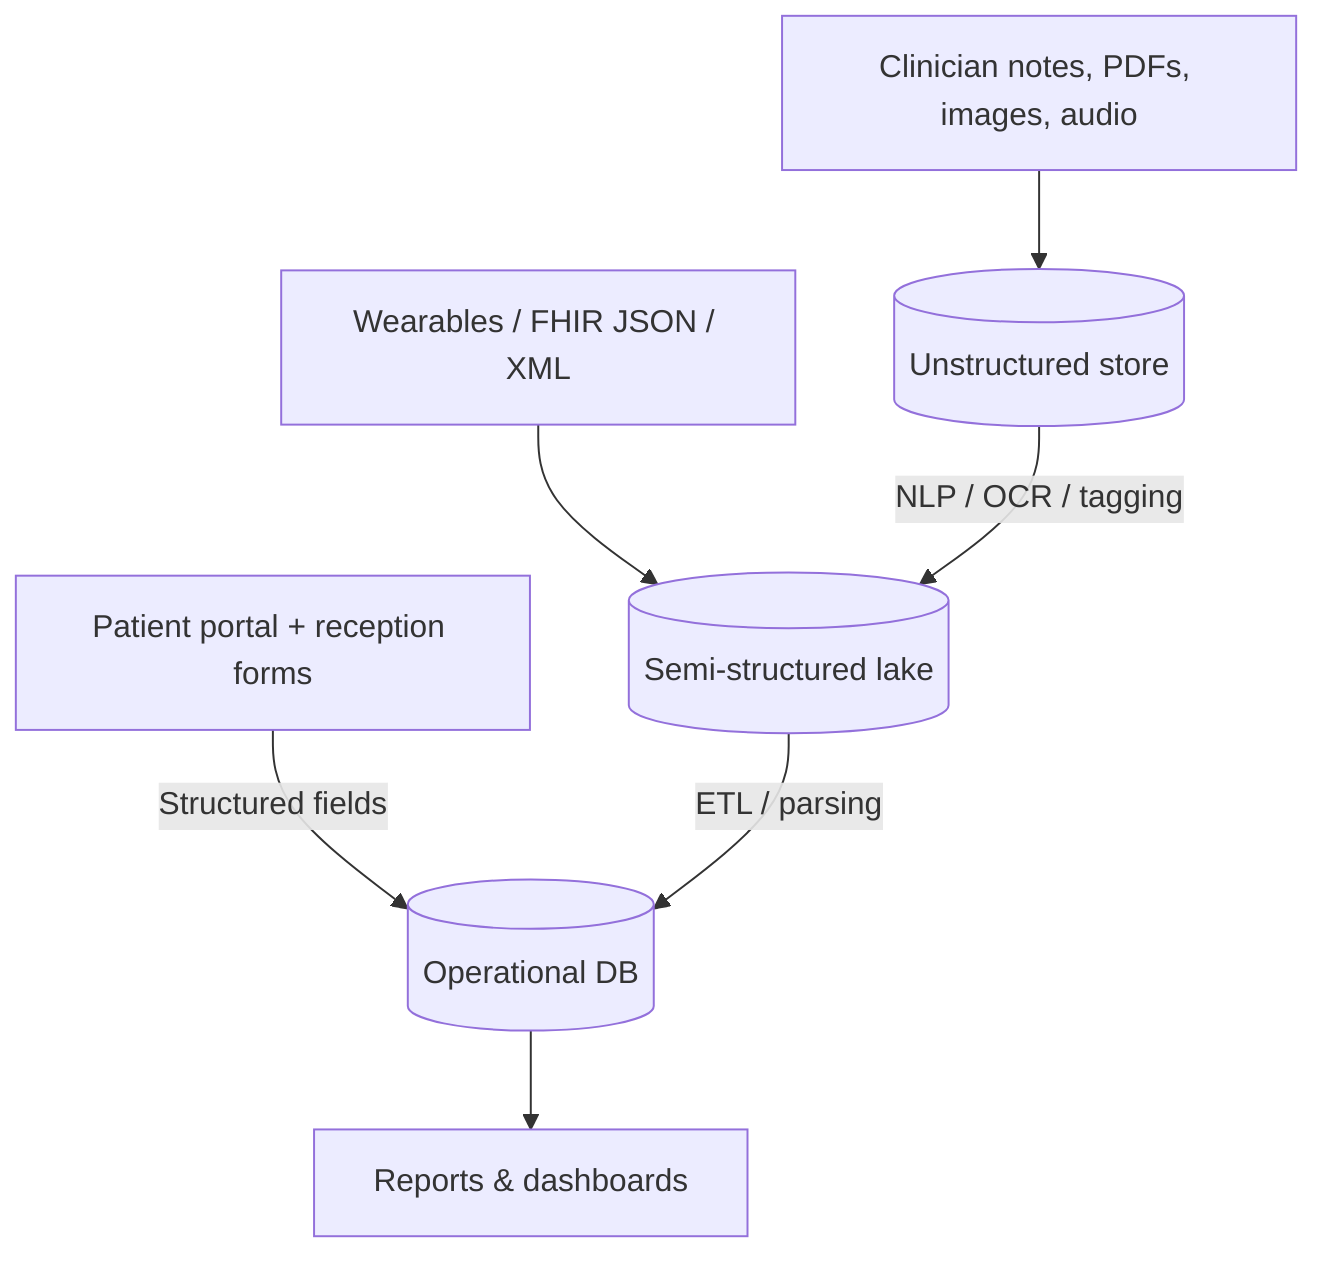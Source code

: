 graph TD
  A[Patient portal + reception forms] -->|Structured fields| S[(Operational DB)]
  B[Clinician notes, PDFs, images, audio] --> U[(Unstructured store)]
  C[Wearables / FHIR JSON / XML] --> M[(Semi-structured lake)]
  M -->|ETL / parsing| S
  U -->|NLP / OCR / tagging| M
  S --> R[Reports & dashboards]